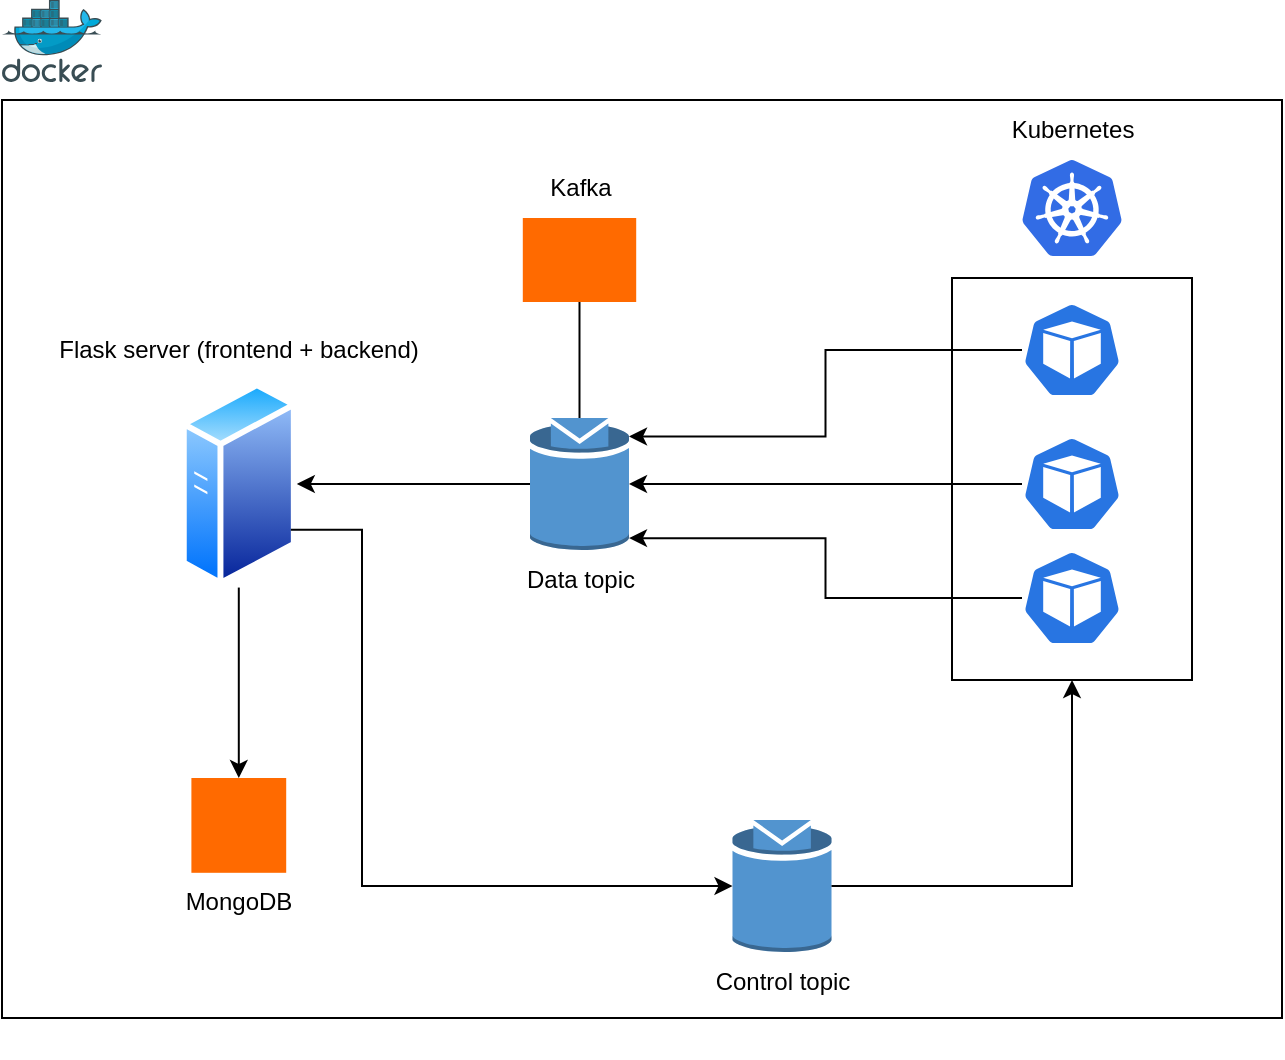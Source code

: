 <mxfile version="28.2.5">
  <diagram name="Strona-1" id="0ytdIU9-wOsDYnunC2FG">
    <mxGraphModel dx="1425" dy="828" grid="1" gridSize="10" guides="1" tooltips="1" connect="1" arrows="1" fold="1" page="1" pageScale="1" pageWidth="827" pageHeight="1169" math="0" shadow="0">
      <root>
        <mxCell id="0" />
        <mxCell id="1" parent="0" />
        <mxCell id="Gcy2Zyg5mzAC8_1Rug9N-15" style="edgeStyle=orthogonalEdgeStyle;rounded=0;orthogonalLoop=1;jettySize=auto;html=1;" edge="1" parent="1" source="Gcy2Zyg5mzAC8_1Rug9N-2" target="Gcy2Zyg5mzAC8_1Rug9N-14">
          <mxGeometry relative="1" as="geometry" />
        </mxCell>
        <mxCell id="Gcy2Zyg5mzAC8_1Rug9N-3" value="" style="image;sketch=0;aspect=fixed;html=1;points=[];align=center;fontSize=12;image=img/lib/mscae/Docker.svg;" vertex="1" parent="1">
          <mxGeometry x="100" y="40" width="50" height="41" as="geometry" />
        </mxCell>
        <mxCell id="Gcy2Zyg5mzAC8_1Rug9N-6" value="" style="endArrow=none;html=1;rounded=0;entryX=0.5;entryY=0;entryDx=0;entryDy=0;entryPerimeter=0;" edge="1" parent="1" source="Gcy2Zyg5mzAC8_1Rug9N-1" target="Gcy2Zyg5mzAC8_1Rug9N-2">
          <mxGeometry width="50" height="50" relative="1" as="geometry">
            <mxPoint x="380" y="439" as="sourcePoint" />
            <mxPoint x="430" y="389" as="targetPoint" />
          </mxGeometry>
        </mxCell>
        <mxCell id="Gcy2Zyg5mzAC8_1Rug9N-10" style="edgeStyle=orthogonalEdgeStyle;rounded=0;orthogonalLoop=1;jettySize=auto;html=1;entryX=1;entryY=0.14;entryDx=0;entryDy=0;entryPerimeter=0;" edge="1" parent="1" source="Gcy2Zyg5mzAC8_1Rug9N-7" target="Gcy2Zyg5mzAC8_1Rug9N-2">
          <mxGeometry relative="1" as="geometry" />
        </mxCell>
        <mxCell id="Gcy2Zyg5mzAC8_1Rug9N-11" style="edgeStyle=orthogonalEdgeStyle;rounded=0;orthogonalLoop=1;jettySize=auto;html=1;entryX=1;entryY=0.5;entryDx=0;entryDy=0;entryPerimeter=0;" edge="1" parent="1" source="Gcy2Zyg5mzAC8_1Rug9N-8" target="Gcy2Zyg5mzAC8_1Rug9N-2">
          <mxGeometry relative="1" as="geometry" />
        </mxCell>
        <mxCell id="Gcy2Zyg5mzAC8_1Rug9N-12" style="edgeStyle=orthogonalEdgeStyle;rounded=0;orthogonalLoop=1;jettySize=auto;html=1;entryX=1;entryY=0.91;entryDx=0;entryDy=0;entryPerimeter=0;" edge="1" parent="1" source="Gcy2Zyg5mzAC8_1Rug9N-9" target="Gcy2Zyg5mzAC8_1Rug9N-2">
          <mxGeometry relative="1" as="geometry" />
        </mxCell>
        <mxCell id="Gcy2Zyg5mzAC8_1Rug9N-18" style="edgeStyle=orthogonalEdgeStyle;rounded=0;orthogonalLoop=1;jettySize=auto;html=1;" edge="1" parent="1" source="Gcy2Zyg5mzAC8_1Rug9N-14" target="Gcy2Zyg5mzAC8_1Rug9N-13">
          <mxGeometry relative="1" as="geometry" />
        </mxCell>
        <mxCell id="Gcy2Zyg5mzAC8_1Rug9N-21" value="" style="group" vertex="1" connectable="0" parent="1">
          <mxGeometry x="348.75" y="249" width="391.25" height="300" as="geometry" />
        </mxCell>
        <mxCell id="Gcy2Zyg5mzAC8_1Rug9N-2" value="" style="outlineConnect=0;dashed=0;verticalLabelPosition=bottom;verticalAlign=top;align=center;html=1;shape=mxgraph.aws3.topic;fillColor=#5294CF;gradientColor=none;" vertex="1" parent="Gcy2Zyg5mzAC8_1Rug9N-21">
          <mxGeometry x="15.25" width="49.5" height="66" as="geometry" />
        </mxCell>
        <mxCell id="Gcy2Zyg5mzAC8_1Rug9N-20" value="Data topic" style="text;html=1;align=center;verticalAlign=middle;resizable=0;points=[];autosize=1;strokeColor=none;fillColor=none;" vertex="1" parent="Gcy2Zyg5mzAC8_1Rug9N-21">
          <mxGeometry y="66" width="80" height="30" as="geometry" />
        </mxCell>
        <mxCell id="Gcy2Zyg5mzAC8_1Rug9N-38" value="" style="rounded=0;whiteSpace=wrap;html=1;fillColor=none;" vertex="1" parent="Gcy2Zyg5mzAC8_1Rug9N-21">
          <mxGeometry x="-248.75" y="-159" width="640" height="459" as="geometry" />
        </mxCell>
        <mxCell id="Gcy2Zyg5mzAC8_1Rug9N-25" value="" style="group" vertex="1" connectable="0" parent="1">
          <mxGeometry x="178.4" y="429" width="80.0" height="77.4" as="geometry" />
        </mxCell>
        <mxCell id="Gcy2Zyg5mzAC8_1Rug9N-13" value="" style="points=[];aspect=fixed;html=1;align=center;shadow=0;dashed=0;fillColor=#FF6A00;strokeColor=none;shape=mxgraph.alibaba_cloud.mongodb;" vertex="1" parent="Gcy2Zyg5mzAC8_1Rug9N-25">
          <mxGeometry x="16.3" width="47.4" height="47.4" as="geometry" />
        </mxCell>
        <mxCell id="Gcy2Zyg5mzAC8_1Rug9N-22" value="MongoDB" style="text;html=1;align=center;verticalAlign=middle;resizable=0;points=[];autosize=1;strokeColor=none;fillColor=none;" vertex="1" parent="Gcy2Zyg5mzAC8_1Rug9N-25">
          <mxGeometry y="47.4" width="80" height="30" as="geometry" />
        </mxCell>
        <mxCell id="Gcy2Zyg5mzAC8_1Rug9N-27" value="" style="group" vertex="1" connectable="0" parent="1">
          <mxGeometry x="118.4" y="200.21" width="200.0" height="133.57" as="geometry" />
        </mxCell>
        <mxCell id="Gcy2Zyg5mzAC8_1Rug9N-14" value="" style="image;aspect=fixed;perimeter=ellipsePerimeter;html=1;align=center;shadow=0;dashed=0;spacingTop=3;image=img/lib/active_directory/generic_server.svg;" vertex="1" parent="Gcy2Zyg5mzAC8_1Rug9N-27">
          <mxGeometry x="71" y="30" width="58" height="103.57" as="geometry" />
        </mxCell>
        <mxCell id="Gcy2Zyg5mzAC8_1Rug9N-26" value="Flask server (frontend + backend)" style="text;html=1;align=center;verticalAlign=middle;resizable=0;points=[];autosize=1;strokeColor=none;fillColor=none;" vertex="1" parent="Gcy2Zyg5mzAC8_1Rug9N-27">
          <mxGeometry width="200" height="30" as="geometry" />
        </mxCell>
        <mxCell id="Gcy2Zyg5mzAC8_1Rug9N-29" value="" style="group" vertex="1" connectable="0" parent="1">
          <mxGeometry x="360.4" y="119" width="379.6" height="450" as="geometry" />
        </mxCell>
        <mxCell id="Gcy2Zyg5mzAC8_1Rug9N-1" value="" style="points=[];aspect=fixed;html=1;align=center;shadow=0;dashed=0;fillColor=#FF6A00;strokeColor=none;shape=mxgraph.alibaba_cloud.kafka;" vertex="1" parent="Gcy2Zyg5mzAC8_1Rug9N-29">
          <mxGeometry y="30" width="56.7" height="42" as="geometry" />
        </mxCell>
        <mxCell id="Gcy2Zyg5mzAC8_1Rug9N-28" value="Kafka" style="text;html=1;align=center;verticalAlign=middle;resizable=0;points=[];autosize=1;strokeColor=none;fillColor=none;" vertex="1" parent="Gcy2Zyg5mzAC8_1Rug9N-29">
          <mxGeometry x="3.35" width="50" height="30" as="geometry" />
        </mxCell>
        <mxCell id="Gcy2Zyg5mzAC8_1Rug9N-30" value="" style="group" vertex="1" connectable="0" parent="1">
          <mxGeometry x="450" y="450" width="85" height="96" as="geometry" />
        </mxCell>
        <mxCell id="Gcy2Zyg5mzAC8_1Rug9N-31" value="" style="outlineConnect=0;dashed=0;verticalLabelPosition=bottom;verticalAlign=top;align=center;html=1;shape=mxgraph.aws3.topic;fillColor=#5294CF;gradientColor=none;" vertex="1" parent="Gcy2Zyg5mzAC8_1Rug9N-30">
          <mxGeometry x="15.25" width="49.5" height="66" as="geometry" />
        </mxCell>
        <mxCell id="Gcy2Zyg5mzAC8_1Rug9N-32" value="Control topic" style="text;html=1;align=center;verticalAlign=middle;resizable=0;points=[];autosize=1;strokeColor=none;fillColor=none;" vertex="1" parent="Gcy2Zyg5mzAC8_1Rug9N-30">
          <mxGeometry x="-5" y="66" width="90" height="30" as="geometry" />
        </mxCell>
        <mxCell id="Gcy2Zyg5mzAC8_1Rug9N-35" value="" style="group" vertex="1" connectable="0" parent="1">
          <mxGeometry x="575" y="179" width="120" height="201" as="geometry" />
        </mxCell>
        <mxCell id="Gcy2Zyg5mzAC8_1Rug9N-7" value="" style="aspect=fixed;sketch=0;html=1;dashed=0;whitespace=wrap;verticalLabelPosition=bottom;verticalAlign=top;fillColor=#2875E2;strokeColor=#ffffff;points=[[0.005,0.63,0],[0.1,0.2,0],[0.9,0.2,0],[0.5,0,0],[0.995,0.63,0],[0.72,0.99,0],[0.5,1,0],[0.28,0.99,0]];shape=mxgraph.kubernetes.icon2;prIcon=pod" vertex="1" parent="Gcy2Zyg5mzAC8_1Rug9N-35">
          <mxGeometry x="35" y="12" width="50" height="48" as="geometry" />
        </mxCell>
        <mxCell id="Gcy2Zyg5mzAC8_1Rug9N-8" value="" style="aspect=fixed;sketch=0;html=1;dashed=0;whitespace=wrap;verticalLabelPosition=bottom;verticalAlign=top;fillColor=#2875E2;strokeColor=#ffffff;points=[[0.005,0.63,0],[0.1,0.2,0],[0.9,0.2,0],[0.5,0,0],[0.995,0.63,0],[0.72,0.99,0],[0.5,1,0],[0.28,0.99,0]];shape=mxgraph.kubernetes.icon2;prIcon=pod" vertex="1" parent="Gcy2Zyg5mzAC8_1Rug9N-35">
          <mxGeometry x="35" y="79" width="50" height="48" as="geometry" />
        </mxCell>
        <mxCell id="Gcy2Zyg5mzAC8_1Rug9N-9" value="" style="aspect=fixed;sketch=0;html=1;dashed=0;whitespace=wrap;verticalLabelPosition=bottom;verticalAlign=top;fillColor=#2875E2;strokeColor=#ffffff;points=[[0.005,0.63,0],[0.1,0.2,0],[0.9,0.2,0],[0.5,0,0],[0.995,0.63,0],[0.72,0.99,0],[0.5,1,0],[0.28,0.99,0]];shape=mxgraph.kubernetes.icon2;prIcon=pod" vertex="1" parent="Gcy2Zyg5mzAC8_1Rug9N-35">
          <mxGeometry x="35" y="136" width="50" height="48" as="geometry" />
        </mxCell>
        <mxCell id="Gcy2Zyg5mzAC8_1Rug9N-33" value="" style="rounded=0;whiteSpace=wrap;html=1;fillColor=none;" vertex="1" parent="Gcy2Zyg5mzAC8_1Rug9N-35">
          <mxGeometry width="120" height="201" as="geometry" />
        </mxCell>
        <mxCell id="Gcy2Zyg5mzAC8_1Rug9N-36" style="edgeStyle=orthogonalEdgeStyle;rounded=0;orthogonalLoop=1;jettySize=auto;html=1;entryX=0.5;entryY=1;entryDx=0;entryDy=0;" edge="1" parent="1" source="Gcy2Zyg5mzAC8_1Rug9N-31" target="Gcy2Zyg5mzAC8_1Rug9N-33">
          <mxGeometry relative="1" as="geometry" />
        </mxCell>
        <mxCell id="Gcy2Zyg5mzAC8_1Rug9N-37" style="edgeStyle=orthogonalEdgeStyle;rounded=0;orthogonalLoop=1;jettySize=auto;html=1;exitX=1;exitY=0.75;exitDx=0;exitDy=0;entryX=0;entryY=0.5;entryDx=0;entryDy=0;entryPerimeter=0;" edge="1" parent="1" source="Gcy2Zyg5mzAC8_1Rug9N-14" target="Gcy2Zyg5mzAC8_1Rug9N-31">
          <mxGeometry relative="1" as="geometry">
            <Array as="points">
              <mxPoint x="280" y="305" />
              <mxPoint x="280" y="483" />
            </Array>
          </mxGeometry>
        </mxCell>
        <mxCell id="Gcy2Zyg5mzAC8_1Rug9N-39" value="" style="group" vertex="1" connectable="0" parent="1">
          <mxGeometry x="595" y="90" width="80" height="78" as="geometry" />
        </mxCell>
        <mxCell id="Gcy2Zyg5mzAC8_1Rug9N-19" value="" style="image;sketch=0;aspect=fixed;html=1;points=[];align=center;fontSize=12;image=img/lib/mscae/Kubernetes.svg;" vertex="1" parent="Gcy2Zyg5mzAC8_1Rug9N-39">
          <mxGeometry x="15" y="30" width="50" height="48" as="geometry" />
        </mxCell>
        <mxCell id="Gcy2Zyg5mzAC8_1Rug9N-34" value="Kubernetes" style="text;html=1;align=center;verticalAlign=middle;resizable=0;points=[];autosize=1;strokeColor=none;fillColor=none;" vertex="1" parent="Gcy2Zyg5mzAC8_1Rug9N-39">
          <mxGeometry width="80" height="30" as="geometry" />
        </mxCell>
      </root>
    </mxGraphModel>
  </diagram>
</mxfile>
